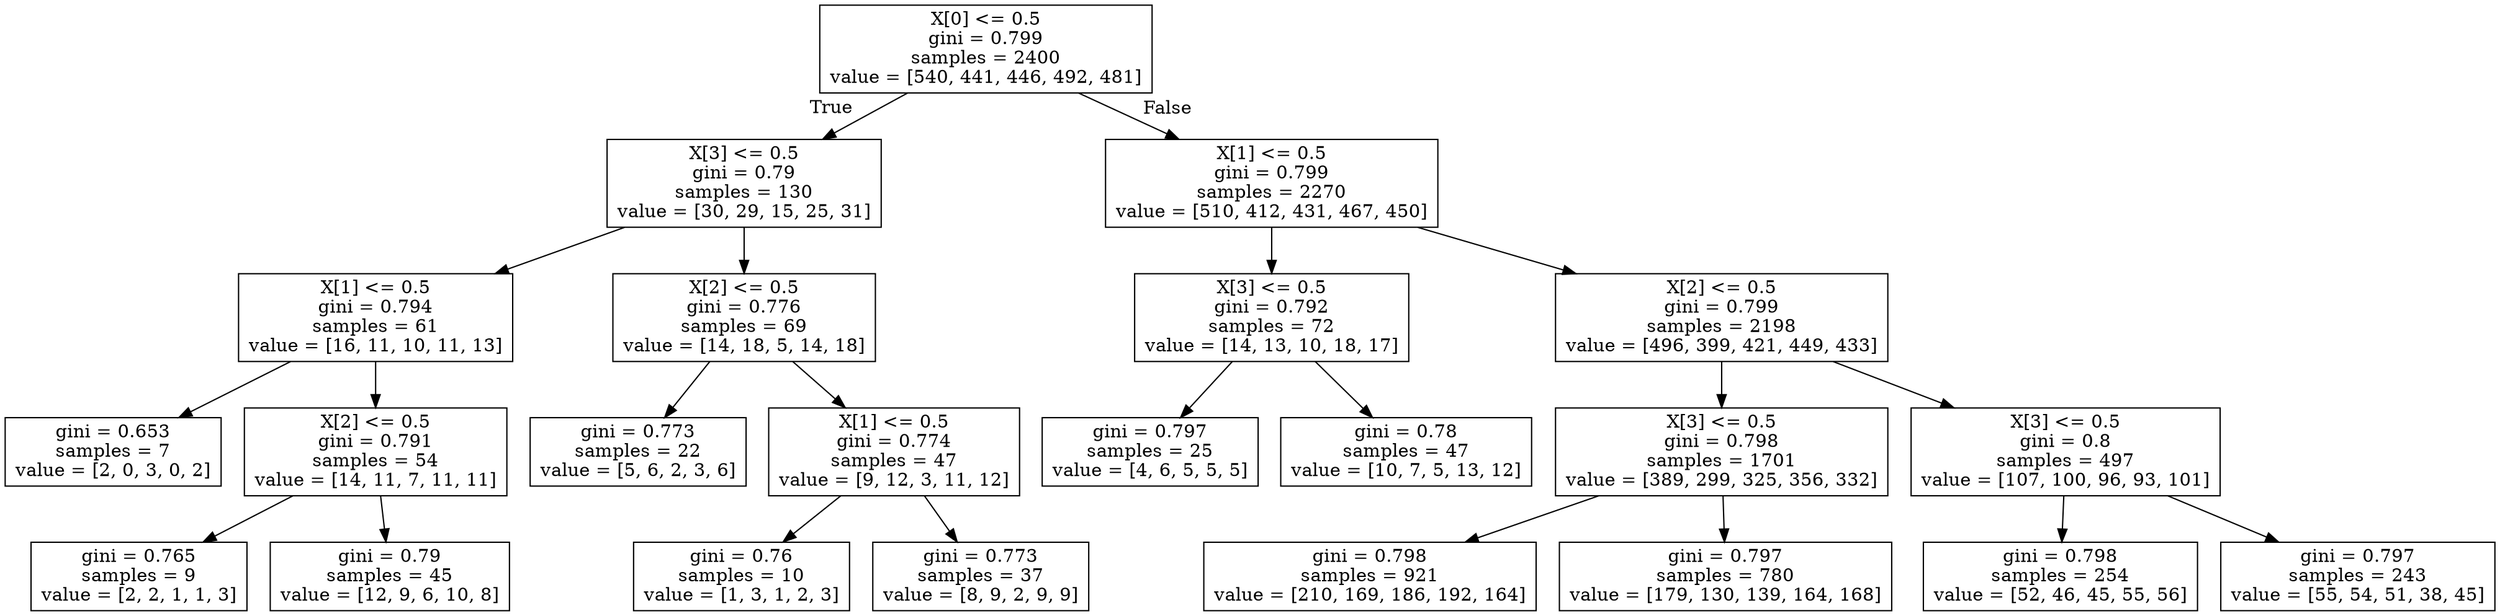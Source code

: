 digraph Tree {
node [shape=box] ;
0 [label="X[0] <= 0.5\ngini = 0.799\nsamples = 2400\nvalue = [540, 441, 446, 492, 481]"] ;
1 [label="X[3] <= 0.5\ngini = 0.79\nsamples = 130\nvalue = [30, 29, 15, 25, 31]"] ;
0 -> 1 [labeldistance=2.5, labelangle=45, headlabel="True"] ;
2 [label="X[1] <= 0.5\ngini = 0.794\nsamples = 61\nvalue = [16, 11, 10, 11, 13]"] ;
1 -> 2 ;
3 [label="gini = 0.653\nsamples = 7\nvalue = [2, 0, 3, 0, 2]"] ;
2 -> 3 ;
4 [label="X[2] <= 0.5\ngini = 0.791\nsamples = 54\nvalue = [14, 11, 7, 11, 11]"] ;
2 -> 4 ;
5 [label="gini = 0.765\nsamples = 9\nvalue = [2, 2, 1, 1, 3]"] ;
4 -> 5 ;
6 [label="gini = 0.79\nsamples = 45\nvalue = [12, 9, 6, 10, 8]"] ;
4 -> 6 ;
7 [label="X[2] <= 0.5\ngini = 0.776\nsamples = 69\nvalue = [14, 18, 5, 14, 18]"] ;
1 -> 7 ;
8 [label="gini = 0.773\nsamples = 22\nvalue = [5, 6, 2, 3, 6]"] ;
7 -> 8 ;
9 [label="X[1] <= 0.5\ngini = 0.774\nsamples = 47\nvalue = [9, 12, 3, 11, 12]"] ;
7 -> 9 ;
10 [label="gini = 0.76\nsamples = 10\nvalue = [1, 3, 1, 2, 3]"] ;
9 -> 10 ;
11 [label="gini = 0.773\nsamples = 37\nvalue = [8, 9, 2, 9, 9]"] ;
9 -> 11 ;
12 [label="X[1] <= 0.5\ngini = 0.799\nsamples = 2270\nvalue = [510, 412, 431, 467, 450]"] ;
0 -> 12 [labeldistance=2.5, labelangle=-45, headlabel="False"] ;
13 [label="X[3] <= 0.5\ngini = 0.792\nsamples = 72\nvalue = [14, 13, 10, 18, 17]"] ;
12 -> 13 ;
14 [label="gini = 0.797\nsamples = 25\nvalue = [4, 6, 5, 5, 5]"] ;
13 -> 14 ;
15 [label="gini = 0.78\nsamples = 47\nvalue = [10, 7, 5, 13, 12]"] ;
13 -> 15 ;
16 [label="X[2] <= 0.5\ngini = 0.799\nsamples = 2198\nvalue = [496, 399, 421, 449, 433]"] ;
12 -> 16 ;
17 [label="X[3] <= 0.5\ngini = 0.798\nsamples = 1701\nvalue = [389, 299, 325, 356, 332]"] ;
16 -> 17 ;
18 [label="gini = 0.798\nsamples = 921\nvalue = [210, 169, 186, 192, 164]"] ;
17 -> 18 ;
19 [label="gini = 0.797\nsamples = 780\nvalue = [179, 130, 139, 164, 168]"] ;
17 -> 19 ;
20 [label="X[3] <= 0.5\ngini = 0.8\nsamples = 497\nvalue = [107, 100, 96, 93, 101]"] ;
16 -> 20 ;
21 [label="gini = 0.798\nsamples = 254\nvalue = [52, 46, 45, 55, 56]"] ;
20 -> 21 ;
22 [label="gini = 0.797\nsamples = 243\nvalue = [55, 54, 51, 38, 45]"] ;
20 -> 22 ;
}